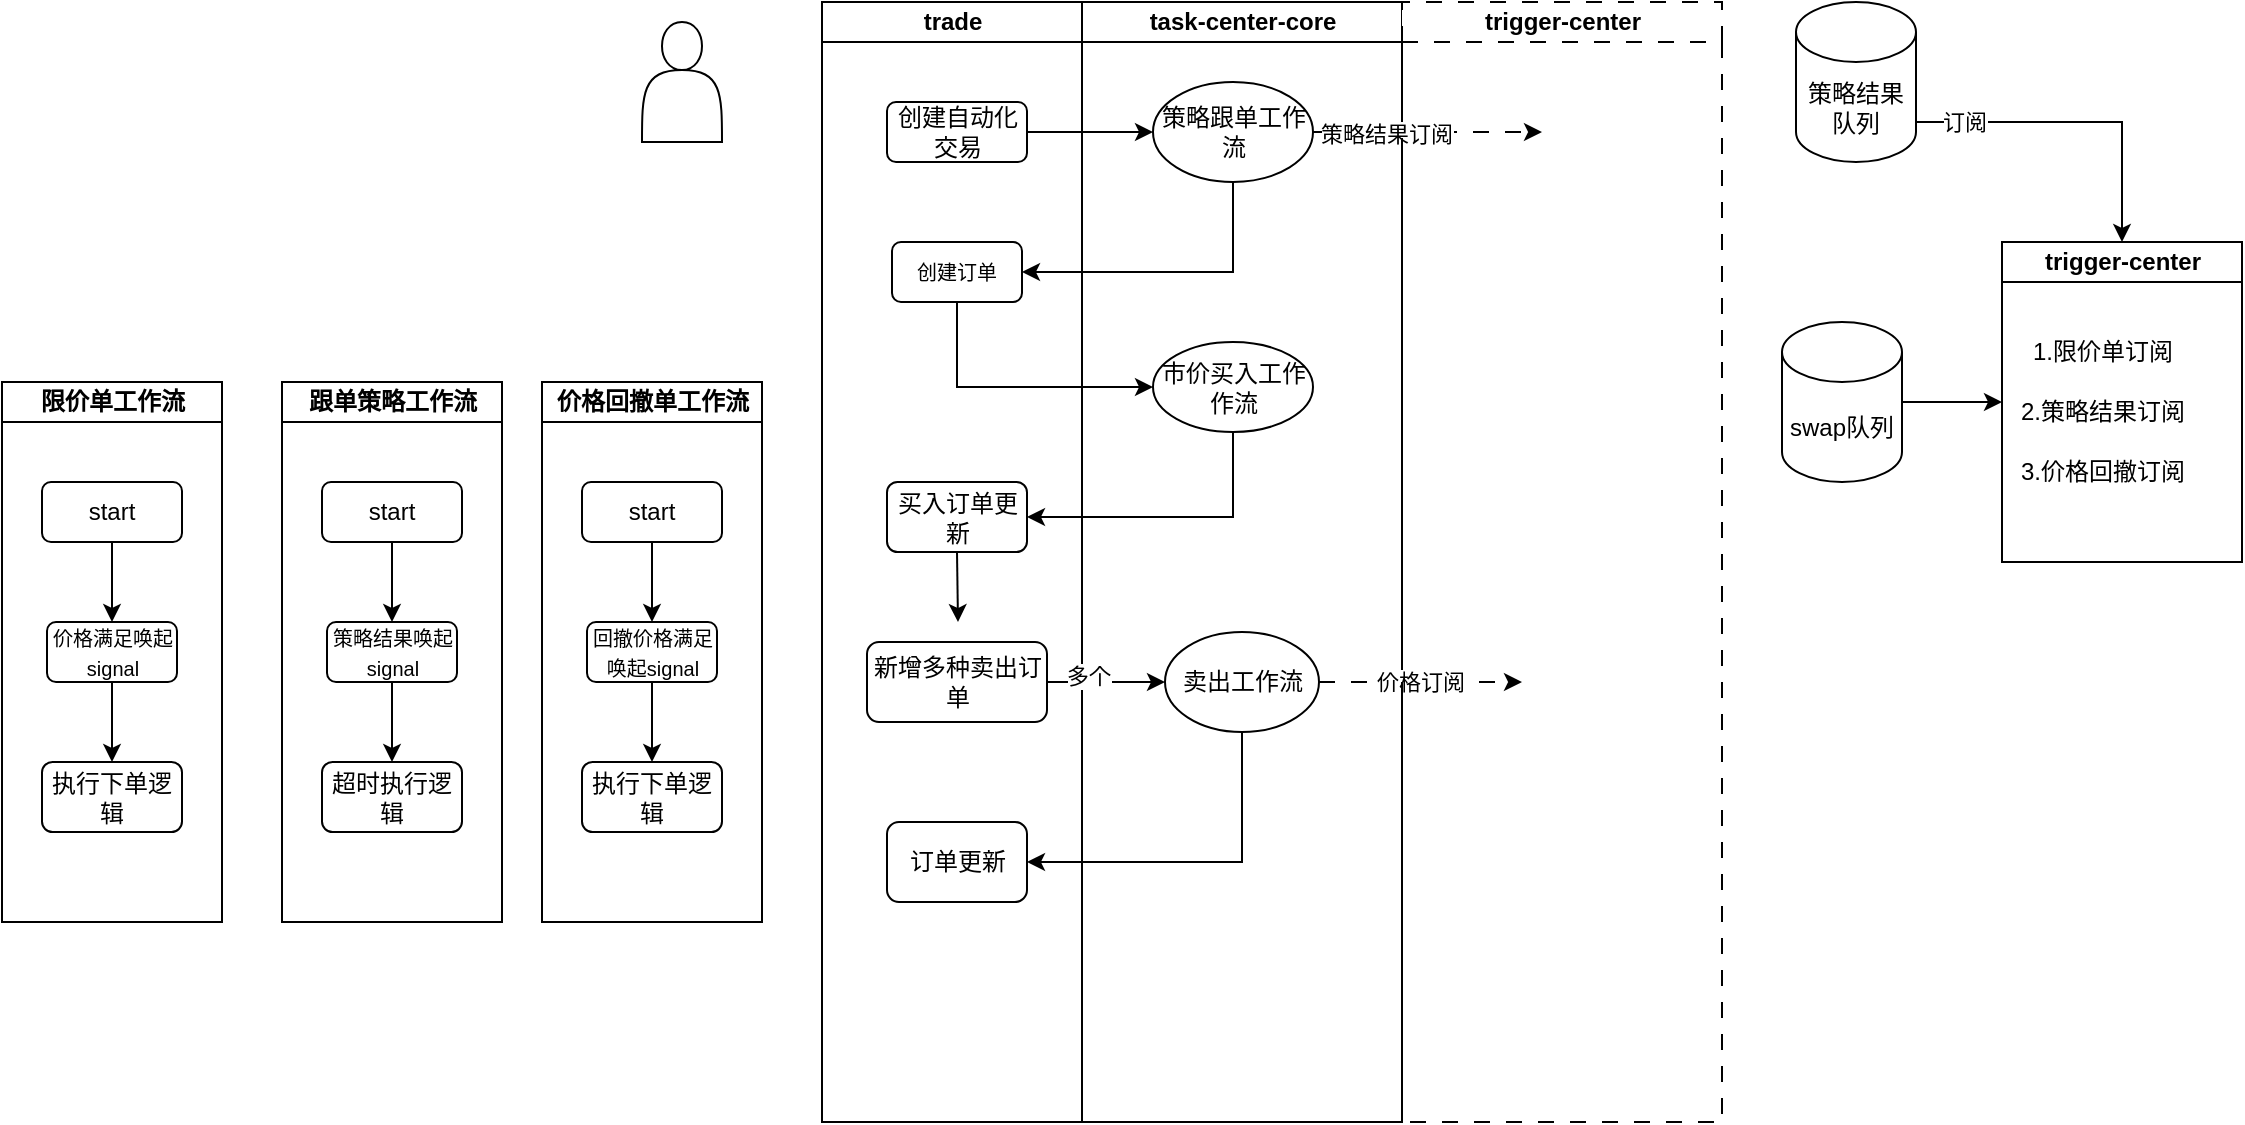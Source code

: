 <mxfile version="28.0.7">
  <diagram name="第 1 页" id="Wm7DjzOjhY3zY5XrvVqz">
    <mxGraphModel dx="2237" dy="775" grid="1" gridSize="10" guides="1" tooltips="1" connect="1" arrows="1" fold="1" page="1" pageScale="1" pageWidth="827" pageHeight="1169" math="0" shadow="0">
      <root>
        <mxCell id="0" />
        <mxCell id="1" parent="0" />
        <mxCell id="tRNVDW8AJXRH3d491mD7-56" value="" style="shape=actor;whiteSpace=wrap;html=1;" parent="1" vertex="1">
          <mxGeometry x="-30" y="110" width="40" height="60" as="geometry" />
        </mxCell>
        <mxCell id="rgNBKKupeEj_MK_goelM-48" style="edgeStyle=orthogonalEdgeStyle;rounded=0;orthogonalLoop=1;jettySize=auto;html=1;exitX=0.5;exitY=1;exitDx=0;exitDy=0;exitPerimeter=0;entryX=0.5;entryY=0;entryDx=0;entryDy=0;" edge="1" parent="1" source="tRNVDW8AJXRH3d491mD7-62" target="rgNBKKupeEj_MK_goelM-39">
          <mxGeometry relative="1" as="geometry">
            <Array as="points">
              <mxPoint x="577" y="160" />
              <mxPoint x="710" y="160" />
            </Array>
          </mxGeometry>
        </mxCell>
        <mxCell id="rgNBKKupeEj_MK_goelM-49" value="订阅" style="edgeLabel;html=1;align=center;verticalAlign=middle;resizable=0;points=[];" vertex="1" connectable="0" parent="rgNBKKupeEj_MK_goelM-48">
          <mxGeometry x="-0.306" relative="1" as="geometry">
            <mxPoint as="offset" />
          </mxGeometry>
        </mxCell>
        <mxCell id="tRNVDW8AJXRH3d491mD7-62" value="策略结果队列" style="shape=cylinder3;whiteSpace=wrap;html=1;boundedLbl=1;backgroundOutline=1;size=15;" parent="1" vertex="1">
          <mxGeometry x="547" y="100" width="60" height="80" as="geometry" />
        </mxCell>
        <mxCell id="tRNVDW8AJXRH3d491mD7-53" value="trade" style="swimlane;startSize=20;html=1;" parent="1" vertex="1">
          <mxGeometry x="60" y="100" width="130" height="560" as="geometry" />
        </mxCell>
        <mxCell id="tRNVDW8AJXRH3d491mD7-59" value="创建&lt;span style=&quot;background-color: transparent; color: light-dark(rgb(0, 0, 0), rgb(255, 255, 255));&quot;&gt;自动化交易&lt;/span&gt;" style="rounded=1;whiteSpace=wrap;html=1;" parent="tRNVDW8AJXRH3d491mD7-53" vertex="1">
          <mxGeometry x="32.5" y="50" width="70" height="30" as="geometry" />
        </mxCell>
        <mxCell id="tRNVDW8AJXRH3d491mD7-75" value="&lt;span style=&quot;font-size: 10px;&quot;&gt;创建订单&lt;/span&gt;" style="rounded=1;whiteSpace=wrap;html=1;" parent="tRNVDW8AJXRH3d491mD7-53" vertex="1">
          <mxGeometry x="35" y="120" width="65" height="30" as="geometry" />
        </mxCell>
        <mxCell id="rgNBKKupeEj_MK_goelM-61" style="edgeStyle=orthogonalEdgeStyle;rounded=0;orthogonalLoop=1;jettySize=auto;html=1;exitX=0.5;exitY=1;exitDx=0;exitDy=0;" edge="1" parent="tRNVDW8AJXRH3d491mD7-53" source="tRNVDW8AJXRH3d491mD7-123">
          <mxGeometry relative="1" as="geometry">
            <mxPoint x="68" y="310" as="targetPoint" />
          </mxGeometry>
        </mxCell>
        <mxCell id="tRNVDW8AJXRH3d491mD7-123" value="买入订单更新" style="rounded=1;whiteSpace=wrap;html=1;" parent="tRNVDW8AJXRH3d491mD7-53" vertex="1">
          <mxGeometry x="32.5" y="240" width="70" height="35" as="geometry" />
        </mxCell>
        <mxCell id="rgNBKKupeEj_MK_goelM-62" value="新增多种卖出订单" style="rounded=1;whiteSpace=wrap;html=1;" vertex="1" parent="tRNVDW8AJXRH3d491mD7-53">
          <mxGeometry x="22.5" y="320" width="90" height="40" as="geometry" />
        </mxCell>
        <mxCell id="rgNBKKupeEj_MK_goelM-65" value="订单更新" style="rounded=1;whiteSpace=wrap;html=1;" vertex="1" parent="tRNVDW8AJXRH3d491mD7-53">
          <mxGeometry x="32.5" y="410" width="70" height="40" as="geometry" />
        </mxCell>
        <mxCell id="tRNVDW8AJXRH3d491mD7-54" value="task-center-core" style="swimlane;startSize=20;html=1;" parent="1" vertex="1">
          <mxGeometry x="190" y="100" width="160" height="560" as="geometry" />
        </mxCell>
        <mxCell id="rgNBKKupeEj_MK_goelM-58" style="edgeStyle=orthogonalEdgeStyle;rounded=0;orthogonalLoop=1;jettySize=auto;html=1;exitX=1;exitY=0.5;exitDx=0;exitDy=0;dashed=1;dashPattern=8 8;" edge="1" parent="tRNVDW8AJXRH3d491mD7-54" source="tRNVDW8AJXRH3d491mD7-110">
          <mxGeometry relative="1" as="geometry">
            <mxPoint x="230" y="65" as="targetPoint" />
          </mxGeometry>
        </mxCell>
        <mxCell id="rgNBKKupeEj_MK_goelM-59" value="策略结果订阅" style="edgeLabel;html=1;align=center;verticalAlign=middle;resizable=0;points=[];" vertex="1" connectable="0" parent="rgNBKKupeEj_MK_goelM-58">
          <mxGeometry x="-0.365" y="-1" relative="1" as="geometry">
            <mxPoint as="offset" />
          </mxGeometry>
        </mxCell>
        <mxCell id="tRNVDW8AJXRH3d491mD7-110" value="策略跟单工作流" style="ellipse;whiteSpace=wrap;html=1;" parent="tRNVDW8AJXRH3d491mD7-54" vertex="1">
          <mxGeometry x="35.5" y="40" width="80" height="50" as="geometry" />
        </mxCell>
        <mxCell id="tRNVDW8AJXRH3d491mD7-119" value="市价买入工作作流" style="ellipse;whiteSpace=wrap;html=1;" parent="tRNVDW8AJXRH3d491mD7-54" vertex="1">
          <mxGeometry x="35.5" y="170" width="80" height="45" as="geometry" />
        </mxCell>
        <mxCell id="rgNBKKupeEj_MK_goelM-67" value="价格订阅" style="edgeStyle=orthogonalEdgeStyle;rounded=0;orthogonalLoop=1;jettySize=auto;html=1;exitX=1;exitY=0.5;exitDx=0;exitDy=0;dashed=1;dashPattern=8 8;" edge="1" parent="tRNVDW8AJXRH3d491mD7-54" source="tRNVDW8AJXRH3d491mD7-125">
          <mxGeometry relative="1" as="geometry">
            <mxPoint x="220" y="340" as="targetPoint" />
          </mxGeometry>
        </mxCell>
        <mxCell id="tRNVDW8AJXRH3d491mD7-125" value="卖出工作流" style="ellipse;whiteSpace=wrap;html=1;" parent="tRNVDW8AJXRH3d491mD7-54" vertex="1">
          <mxGeometry x="41.5" y="315" width="77" height="50" as="geometry" />
        </mxCell>
        <mxCell id="tRNVDW8AJXRH3d491mD7-121" style="edgeStyle=orthogonalEdgeStyle;rounded=0;orthogonalLoop=1;jettySize=auto;html=1;exitX=0.5;exitY=1;exitDx=0;exitDy=0;entryX=0;entryY=0.5;entryDx=0;entryDy=0;" parent="1" source="tRNVDW8AJXRH3d491mD7-75" target="tRNVDW8AJXRH3d491mD7-119" edge="1">
          <mxGeometry relative="1" as="geometry" />
        </mxCell>
        <mxCell id="tRNVDW8AJXRH3d491mD7-124" style="edgeStyle=orthogonalEdgeStyle;rounded=0;orthogonalLoop=1;jettySize=auto;html=1;exitX=0.5;exitY=1;exitDx=0;exitDy=0;entryX=1;entryY=0.5;entryDx=0;entryDy=0;" parent="1" source="tRNVDW8AJXRH3d491mD7-119" target="tRNVDW8AJXRH3d491mD7-123" edge="1">
          <mxGeometry relative="1" as="geometry" />
        </mxCell>
        <mxCell id="rgNBKKupeEj_MK_goelM-20" value="跟单策略工作流" style="swimlane;startSize=20;html=1;" vertex="1" parent="1">
          <mxGeometry x="-210" y="290" width="110" height="270" as="geometry" />
        </mxCell>
        <mxCell id="rgNBKKupeEj_MK_goelM-24" style="edgeStyle=orthogonalEdgeStyle;rounded=0;orthogonalLoop=1;jettySize=auto;html=1;exitX=0.5;exitY=1;exitDx=0;exitDy=0;entryX=0.5;entryY=0;entryDx=0;entryDy=0;" edge="1" parent="rgNBKKupeEj_MK_goelM-20" source="rgNBKKupeEj_MK_goelM-21" target="rgNBKKupeEj_MK_goelM-22">
          <mxGeometry relative="1" as="geometry" />
        </mxCell>
        <mxCell id="rgNBKKupeEj_MK_goelM-21" value="start" style="rounded=1;whiteSpace=wrap;html=1;" vertex="1" parent="rgNBKKupeEj_MK_goelM-20">
          <mxGeometry x="20" y="50" width="70" height="30" as="geometry" />
        </mxCell>
        <mxCell id="rgNBKKupeEj_MK_goelM-25" style="edgeStyle=orthogonalEdgeStyle;rounded=0;orthogonalLoop=1;jettySize=auto;html=1;exitX=0.5;exitY=1;exitDx=0;exitDy=0;entryX=0.5;entryY=0;entryDx=0;entryDy=0;" edge="1" parent="rgNBKKupeEj_MK_goelM-20" source="rgNBKKupeEj_MK_goelM-22" target="rgNBKKupeEj_MK_goelM-23">
          <mxGeometry relative="1" as="geometry" />
        </mxCell>
        <mxCell id="rgNBKKupeEj_MK_goelM-22" value="&lt;span style=&quot;font-size: 10px;&quot;&gt;策略结果唤起signal&lt;/span&gt;" style="rounded=1;whiteSpace=wrap;html=1;" vertex="1" parent="rgNBKKupeEj_MK_goelM-20">
          <mxGeometry x="22.5" y="120" width="65" height="30" as="geometry" />
        </mxCell>
        <mxCell id="rgNBKKupeEj_MK_goelM-23" value="超时执行逻辑" style="rounded=1;whiteSpace=wrap;html=1;" vertex="1" parent="rgNBKKupeEj_MK_goelM-20">
          <mxGeometry x="20" y="190" width="70" height="35" as="geometry" />
        </mxCell>
        <mxCell id="rgNBKKupeEj_MK_goelM-27" value="限价单工作流" style="swimlane;startSize=20;html=1;" vertex="1" parent="1">
          <mxGeometry x="-350" y="290" width="110" height="270" as="geometry" />
        </mxCell>
        <mxCell id="rgNBKKupeEj_MK_goelM-28" style="edgeStyle=orthogonalEdgeStyle;rounded=0;orthogonalLoop=1;jettySize=auto;html=1;exitX=0.5;exitY=1;exitDx=0;exitDy=0;entryX=0.5;entryY=0;entryDx=0;entryDy=0;" edge="1" parent="rgNBKKupeEj_MK_goelM-27" source="rgNBKKupeEj_MK_goelM-29" target="rgNBKKupeEj_MK_goelM-31">
          <mxGeometry relative="1" as="geometry" />
        </mxCell>
        <mxCell id="rgNBKKupeEj_MK_goelM-29" value="start" style="rounded=1;whiteSpace=wrap;html=1;" vertex="1" parent="rgNBKKupeEj_MK_goelM-27">
          <mxGeometry x="20" y="50" width="70" height="30" as="geometry" />
        </mxCell>
        <mxCell id="rgNBKKupeEj_MK_goelM-30" style="edgeStyle=orthogonalEdgeStyle;rounded=0;orthogonalLoop=1;jettySize=auto;html=1;exitX=0.5;exitY=1;exitDx=0;exitDy=0;entryX=0.5;entryY=0;entryDx=0;entryDy=0;" edge="1" parent="rgNBKKupeEj_MK_goelM-27" source="rgNBKKupeEj_MK_goelM-31" target="rgNBKKupeEj_MK_goelM-32">
          <mxGeometry relative="1" as="geometry" />
        </mxCell>
        <mxCell id="rgNBKKupeEj_MK_goelM-31" value="&lt;span style=&quot;font-size: 10px;&quot;&gt;价格满足唤起signal&lt;/span&gt;" style="rounded=1;whiteSpace=wrap;html=1;" vertex="1" parent="rgNBKKupeEj_MK_goelM-27">
          <mxGeometry x="22.5" y="120" width="65" height="30" as="geometry" />
        </mxCell>
        <mxCell id="rgNBKKupeEj_MK_goelM-32" value="执行下单逻辑" style="rounded=1;whiteSpace=wrap;html=1;" vertex="1" parent="rgNBKKupeEj_MK_goelM-27">
          <mxGeometry x="20" y="190" width="70" height="35" as="geometry" />
        </mxCell>
        <mxCell id="rgNBKKupeEj_MK_goelM-33" value="价格回撤单工作流" style="swimlane;startSize=20;html=1;" vertex="1" parent="1">
          <mxGeometry x="-80" y="290" width="110" height="270" as="geometry" />
        </mxCell>
        <mxCell id="rgNBKKupeEj_MK_goelM-34" style="edgeStyle=orthogonalEdgeStyle;rounded=0;orthogonalLoop=1;jettySize=auto;html=1;exitX=0.5;exitY=1;exitDx=0;exitDy=0;entryX=0.5;entryY=0;entryDx=0;entryDy=0;" edge="1" parent="rgNBKKupeEj_MK_goelM-33" source="rgNBKKupeEj_MK_goelM-35" target="rgNBKKupeEj_MK_goelM-37">
          <mxGeometry relative="1" as="geometry" />
        </mxCell>
        <mxCell id="rgNBKKupeEj_MK_goelM-35" value="start" style="rounded=1;whiteSpace=wrap;html=1;" vertex="1" parent="rgNBKKupeEj_MK_goelM-33">
          <mxGeometry x="20" y="50" width="70" height="30" as="geometry" />
        </mxCell>
        <mxCell id="rgNBKKupeEj_MK_goelM-36" style="edgeStyle=orthogonalEdgeStyle;rounded=0;orthogonalLoop=1;jettySize=auto;html=1;exitX=0.5;exitY=1;exitDx=0;exitDy=0;entryX=0.5;entryY=0;entryDx=0;entryDy=0;" edge="1" parent="rgNBKKupeEj_MK_goelM-33" source="rgNBKKupeEj_MK_goelM-37" target="rgNBKKupeEj_MK_goelM-38">
          <mxGeometry relative="1" as="geometry" />
        </mxCell>
        <mxCell id="rgNBKKupeEj_MK_goelM-37" value="&lt;span style=&quot;font-size: 10px;&quot;&gt;回撤价格满足唤起signal&lt;/span&gt;" style="rounded=1;whiteSpace=wrap;html=1;" vertex="1" parent="rgNBKKupeEj_MK_goelM-33">
          <mxGeometry x="22.5" y="120" width="65" height="30" as="geometry" />
        </mxCell>
        <mxCell id="rgNBKKupeEj_MK_goelM-38" value="执行下单逻辑" style="rounded=1;whiteSpace=wrap;html=1;" vertex="1" parent="rgNBKKupeEj_MK_goelM-33">
          <mxGeometry x="20" y="190" width="70" height="35" as="geometry" />
        </mxCell>
        <mxCell id="rgNBKKupeEj_MK_goelM-39" value="trigger-center" style="swimlane;startSize=20;html=1;" vertex="1" parent="1">
          <mxGeometry x="650" y="220" width="120" height="160" as="geometry">
            <mxRectangle x="80" y="720" width="110" height="30" as="alternateBounds" />
          </mxGeometry>
        </mxCell>
        <mxCell id="rgNBKKupeEj_MK_goelM-46" value="2.策略结果订阅" style="text;html=1;align=center;verticalAlign=middle;resizable=0;points=[];autosize=1;strokeColor=none;fillColor=none;" vertex="1" parent="rgNBKKupeEj_MK_goelM-39">
          <mxGeometry x="-5" y="70" width="110" height="30" as="geometry" />
        </mxCell>
        <mxCell id="rgNBKKupeEj_MK_goelM-47" value="3.价格回撤订阅" style="text;html=1;align=center;verticalAlign=middle;resizable=0;points=[];autosize=1;strokeColor=none;fillColor=none;" vertex="1" parent="rgNBKKupeEj_MK_goelM-39">
          <mxGeometry x="-5" y="100" width="110" height="30" as="geometry" />
        </mxCell>
        <mxCell id="rgNBKKupeEj_MK_goelM-45" value="1.限价单订阅" style="text;html=1;align=center;verticalAlign=middle;resizable=0;points=[];autosize=1;strokeColor=none;fillColor=none;" vertex="1" parent="rgNBKKupeEj_MK_goelM-39">
          <mxGeometry x="5" y="40" width="90" height="30" as="geometry" />
        </mxCell>
        <mxCell id="rgNBKKupeEj_MK_goelM-51" style="edgeStyle=orthogonalEdgeStyle;rounded=0;orthogonalLoop=1;jettySize=auto;html=1;exitX=1;exitY=0.5;exitDx=0;exitDy=0;exitPerimeter=0;" edge="1" parent="1" source="rgNBKKupeEj_MK_goelM-50" target="rgNBKKupeEj_MK_goelM-39">
          <mxGeometry relative="1" as="geometry" />
        </mxCell>
        <mxCell id="rgNBKKupeEj_MK_goelM-50" value="swap队列" style="shape=cylinder3;whiteSpace=wrap;html=1;boundedLbl=1;backgroundOutline=1;size=15;" vertex="1" parent="1">
          <mxGeometry x="540" y="260" width="60" height="80" as="geometry" />
        </mxCell>
        <mxCell id="rgNBKKupeEj_MK_goelM-53" style="edgeStyle=orthogonalEdgeStyle;rounded=0;orthogonalLoop=1;jettySize=auto;html=1;exitX=1;exitY=0.5;exitDx=0;exitDy=0;entryX=0;entryY=0.5;entryDx=0;entryDy=0;" edge="1" parent="1" source="tRNVDW8AJXRH3d491mD7-59" target="tRNVDW8AJXRH3d491mD7-110">
          <mxGeometry relative="1" as="geometry" />
        </mxCell>
        <mxCell id="rgNBKKupeEj_MK_goelM-54" value="trigger-center" style="swimlane;startSize=20;html=1;dashed=1;dashPattern=8 8;" vertex="1" parent="1">
          <mxGeometry x="350" y="100" width="160" height="560" as="geometry" />
        </mxCell>
        <mxCell id="rgNBKKupeEj_MK_goelM-60" style="edgeStyle=orthogonalEdgeStyle;rounded=0;orthogonalLoop=1;jettySize=auto;html=1;exitX=0.5;exitY=1;exitDx=0;exitDy=0;entryX=1;entryY=0.5;entryDx=0;entryDy=0;" edge="1" parent="1" source="tRNVDW8AJXRH3d491mD7-110" target="tRNVDW8AJXRH3d491mD7-75">
          <mxGeometry relative="1" as="geometry" />
        </mxCell>
        <mxCell id="rgNBKKupeEj_MK_goelM-63" style="edgeStyle=orthogonalEdgeStyle;rounded=0;orthogonalLoop=1;jettySize=auto;html=1;exitX=1;exitY=0.5;exitDx=0;exitDy=0;entryX=0;entryY=0.5;entryDx=0;entryDy=0;" edge="1" parent="1" source="rgNBKKupeEj_MK_goelM-62" target="tRNVDW8AJXRH3d491mD7-125">
          <mxGeometry relative="1" as="geometry" />
        </mxCell>
        <mxCell id="rgNBKKupeEj_MK_goelM-64" value="多个" style="edgeLabel;html=1;align=center;verticalAlign=middle;resizable=0;points=[];" vertex="1" connectable="0" parent="rgNBKKupeEj_MK_goelM-63">
          <mxGeometry x="-0.339" y="3" relative="1" as="geometry">
            <mxPoint x="1" as="offset" />
          </mxGeometry>
        </mxCell>
        <mxCell id="rgNBKKupeEj_MK_goelM-66" style="edgeStyle=orthogonalEdgeStyle;rounded=0;orthogonalLoop=1;jettySize=auto;html=1;exitX=0.5;exitY=1;exitDx=0;exitDy=0;entryX=1;entryY=0.5;entryDx=0;entryDy=0;" edge="1" parent="1" source="tRNVDW8AJXRH3d491mD7-125" target="rgNBKKupeEj_MK_goelM-65">
          <mxGeometry relative="1" as="geometry" />
        </mxCell>
      </root>
    </mxGraphModel>
  </diagram>
</mxfile>
